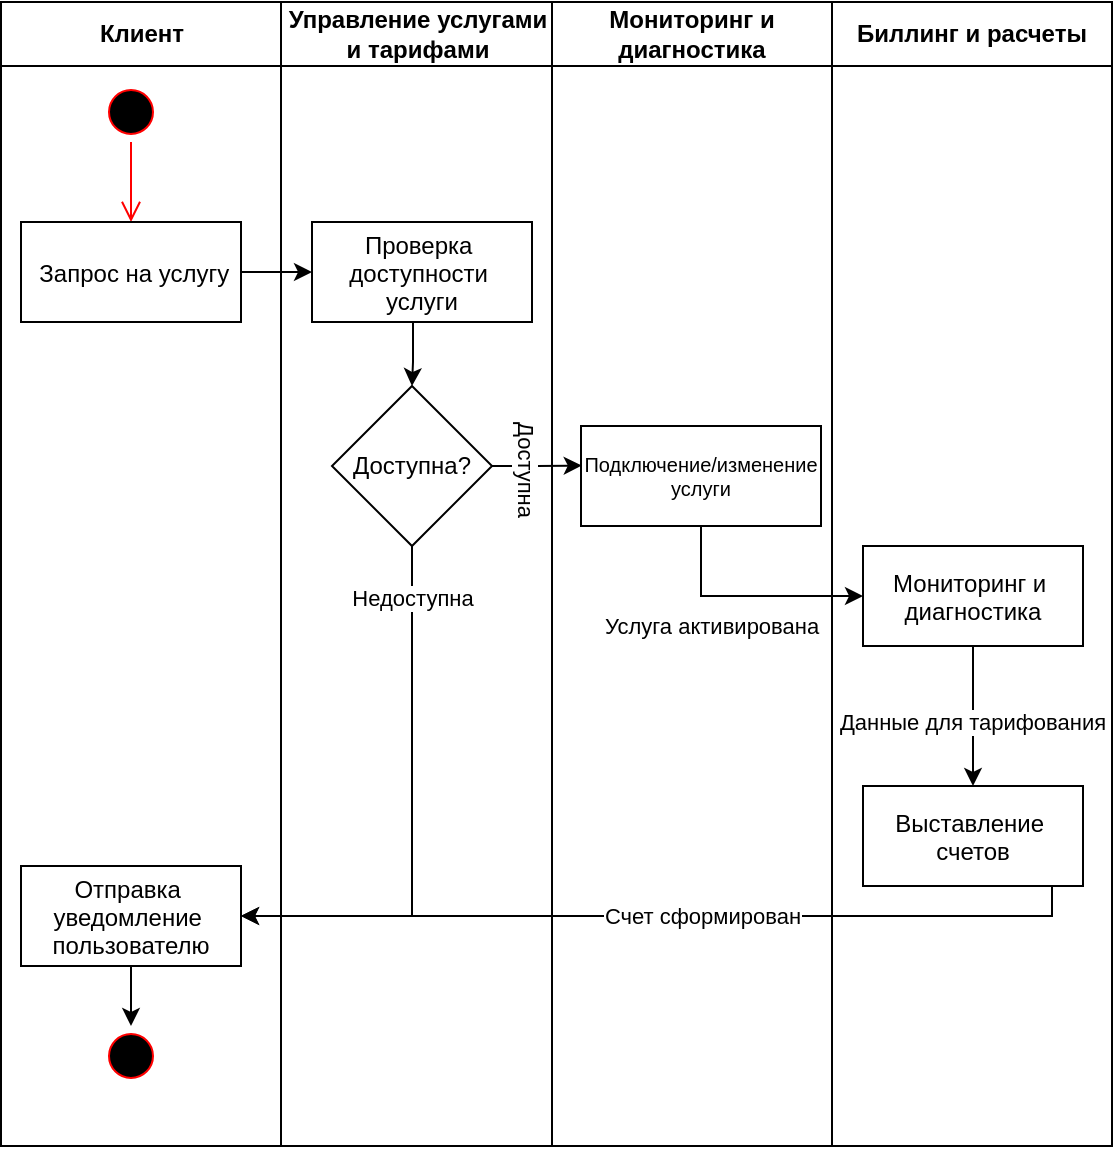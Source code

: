 <mxfile version="26.0.16">
  <diagram name="Page-1" id="e7e014a7-5840-1c2e-5031-d8a46d1fe8dd">
    <mxGraphModel dx="1185" dy="658" grid="1" gridSize="10" guides="1" tooltips="1" connect="1" arrows="1" fold="1" page="1" pageScale="1" pageWidth="1169" pageHeight="826" background="none" math="0" shadow="0">
      <root>
        <mxCell id="0" />
        <mxCell id="1" parent="0" />
        <mxCell id="2" value="Клиент" style="swimlane;whiteSpace=wrap;startSize=32;" parent="1" vertex="1">
          <mxGeometry x="164.5" y="128" width="140" height="572" as="geometry" />
        </mxCell>
        <mxCell id="5" value="" style="ellipse;shape=startState;fillColor=#000000;strokeColor=#ff0000;" parent="2" vertex="1">
          <mxGeometry x="50" y="40" width="30" height="30" as="geometry" />
        </mxCell>
        <mxCell id="6" value="" style="edgeStyle=elbowEdgeStyle;elbow=horizontal;verticalAlign=bottom;endArrow=open;endSize=8;strokeColor=light-dark(#FF0000,#FFFFFF);endFill=1;rounded=0" parent="2" source="5" target="7" edge="1">
          <mxGeometry x="100" y="40" as="geometry">
            <mxPoint x="65" y="110" as="targetPoint" />
          </mxGeometry>
        </mxCell>
        <mxCell id="7" value=" Запрос на услугу" style="" parent="2" vertex="1">
          <mxGeometry x="10" y="110" width="110" height="50" as="geometry" />
        </mxCell>
        <mxCell id="7eUBQLWgmpvttzLw3HZT-52" value="" style="ellipse;shape=startState;fillColor=#000000;strokeColor=#ff0000;" parent="2" vertex="1">
          <mxGeometry x="50" y="512" width="30" height="30" as="geometry" />
        </mxCell>
        <mxCell id="7eUBQLWgmpvttzLw3HZT-56" style="edgeStyle=orthogonalEdgeStyle;rounded=0;orthogonalLoop=1;jettySize=auto;html=1;entryX=0.5;entryY=0;entryDx=0;entryDy=0;" parent="2" source="7eUBQLWgmpvttzLw3HZT-55" target="7eUBQLWgmpvttzLw3HZT-52" edge="1">
          <mxGeometry relative="1" as="geometry" />
        </mxCell>
        <mxCell id="7eUBQLWgmpvttzLw3HZT-55" value="Отправка &#xa;уведомление &#xa;пользователю" style="" parent="2" vertex="1">
          <mxGeometry x="10" y="432" width="110" height="50" as="geometry" />
        </mxCell>
        <mxCell id="3" value="Управление услугами и тарифами" style="swimlane;whiteSpace=wrap;startSize=32;" parent="1" vertex="1">
          <mxGeometry x="304.5" y="128" width="135.5" height="572" as="geometry" />
        </mxCell>
        <mxCell id="-B9twnQXUwKsBrcXHwGq-15" style="edgeStyle=orthogonalEdgeStyle;rounded=0;orthogonalLoop=1;jettySize=auto;html=1;entryX=0.5;entryY=0;entryDx=0;entryDy=0;" parent="3" source="7eUBQLWgmpvttzLw3HZT-50" target="-B9twnQXUwKsBrcXHwGq-11" edge="1">
          <mxGeometry relative="1" as="geometry">
            <Array as="points">
              <mxPoint x="66" y="180" />
              <mxPoint x="66" y="180" />
            </Array>
          </mxGeometry>
        </mxCell>
        <mxCell id="7eUBQLWgmpvttzLw3HZT-50" value="Проверка &#xa;доступности &#xa;услуги" style="" parent="3" vertex="1">
          <mxGeometry x="15.5" y="110" width="110" height="50" as="geometry" />
        </mxCell>
        <mxCell id="zhdpt3BsGZyK0Pp7zCkz-7" value="Подключение/изменение&#xa;услуги" style="fontSize=10;" parent="3" vertex="1">
          <mxGeometry x="150" y="212" width="120" height="50" as="geometry" />
        </mxCell>
        <mxCell id="-B9twnQXUwKsBrcXHwGq-11" value="Доступна?" style="rhombus;whiteSpace=wrap;html=1;" parent="3" vertex="1">
          <mxGeometry x="25.5" y="192" width="80" height="80" as="geometry" />
        </mxCell>
        <mxCell id="-B9twnQXUwKsBrcXHwGq-16" style="edgeStyle=orthogonalEdgeStyle;rounded=0;orthogonalLoop=1;jettySize=auto;html=1;entryX=0.003;entryY=0.395;entryDx=0;entryDy=0;entryPerimeter=0;" parent="3" source="-B9twnQXUwKsBrcXHwGq-11" target="zhdpt3BsGZyK0Pp7zCkz-7" edge="1">
          <mxGeometry relative="1" as="geometry" />
        </mxCell>
        <mxCell id="-B9twnQXUwKsBrcXHwGq-17" value="Доступна" style="edgeLabel;html=1;align=center;verticalAlign=middle;resizable=0;points=[];rotation=90;" parent="-B9twnQXUwKsBrcXHwGq-16" vertex="1" connectable="0">
          <mxGeometry x="-0.245" y="-1" relative="1" as="geometry">
            <mxPoint as="offset" />
          </mxGeometry>
        </mxCell>
        <mxCell id="4" value="Мониторинг и диагностика" style="swimlane;whiteSpace=wrap;startSize=32;" parent="1" vertex="1">
          <mxGeometry x="440" y="128" width="140" height="572" as="geometry" />
        </mxCell>
        <mxCell id="zhdpt3BsGZyK0Pp7zCkz-11" value="Мониторинг и &#xa;диагностика" style="" parent="4" vertex="1">
          <mxGeometry x="155.5" y="272" width="110" height="50" as="geometry" />
        </mxCell>
        <mxCell id="7eUBQLWgmpvttzLw3HZT-51" style="edgeStyle=orthogonalEdgeStyle;rounded=0;orthogonalLoop=1;jettySize=auto;html=1;entryX=0;entryY=0.5;entryDx=0;entryDy=0;" parent="1" source="7" target="7eUBQLWgmpvttzLw3HZT-50" edge="1">
          <mxGeometry relative="1" as="geometry" />
        </mxCell>
        <mxCell id="zhdpt3BsGZyK0Pp7zCkz-12" style="edgeStyle=orthogonalEdgeStyle;rounded=0;orthogonalLoop=1;jettySize=auto;html=1;entryX=0;entryY=0.5;entryDx=0;entryDy=0;" parent="1" source="zhdpt3BsGZyK0Pp7zCkz-7" target="zhdpt3BsGZyK0Pp7zCkz-11" edge="1">
          <mxGeometry relative="1" as="geometry">
            <Array as="points">
              <mxPoint x="515" y="385" />
            </Array>
          </mxGeometry>
        </mxCell>
        <mxCell id="zhdpt3BsGZyK0Pp7zCkz-13" value="&amp;nbsp;Услуга активирована" style="edgeLabel;html=1;align=center;verticalAlign=middle;resizable=0;points=[];rotation=0;" parent="zhdpt3BsGZyK0Pp7zCkz-12" vertex="1" connectable="0">
          <mxGeometry x="-0.053" y="1" relative="1" as="geometry">
            <mxPoint x="-17" y="16" as="offset" />
          </mxGeometry>
        </mxCell>
        <mxCell id="zhdpt3BsGZyK0Pp7zCkz-14" value="Биллинг и расчеты" style="swimlane;whiteSpace=wrap;startSize=32;" parent="1" vertex="1">
          <mxGeometry x="580" y="128" width="140" height="572" as="geometry" />
        </mxCell>
        <mxCell id="zhdpt3BsGZyK0Pp7zCkz-15" value="Выставление &#xa;счетов" style="" parent="zhdpt3BsGZyK0Pp7zCkz-14" vertex="1">
          <mxGeometry x="15.5" y="392" width="110" height="50" as="geometry" />
        </mxCell>
        <mxCell id="hylm8lDENWB4ft8J97Fl-7" style="edgeStyle=orthogonalEdgeStyle;rounded=0;orthogonalLoop=1;jettySize=auto;html=1;entryX=1;entryY=0.5;entryDx=0;entryDy=0;" parent="1" source="zhdpt3BsGZyK0Pp7zCkz-15" target="7eUBQLWgmpvttzLw3HZT-55" edge="1">
          <mxGeometry relative="1" as="geometry">
            <Array as="points">
              <mxPoint x="690" y="585" />
            </Array>
          </mxGeometry>
        </mxCell>
        <mxCell id="hylm8lDENWB4ft8J97Fl-8" value="Счет сформирован" style="edgeLabel;html=1;align=center;verticalAlign=middle;resizable=0;points=[];" parent="hylm8lDENWB4ft8J97Fl-7" vertex="1" connectable="0">
          <mxGeometry x="-0.493" y="3" relative="1" as="geometry">
            <mxPoint x="-84" y="-3" as="offset" />
          </mxGeometry>
        </mxCell>
        <mxCell id="-B9twnQXUwKsBrcXHwGq-9" style="edgeStyle=orthogonalEdgeStyle;rounded=0;orthogonalLoop=1;jettySize=auto;html=1;entryX=0.5;entryY=0;entryDx=0;entryDy=0;" parent="1" source="zhdpt3BsGZyK0Pp7zCkz-11" target="zhdpt3BsGZyK0Pp7zCkz-15" edge="1">
          <mxGeometry relative="1" as="geometry" />
        </mxCell>
        <mxCell id="-B9twnQXUwKsBrcXHwGq-10" value="Данные для тарифования" style="edgeLabel;html=1;align=center;verticalAlign=middle;resizable=0;points=[];" parent="-B9twnQXUwKsBrcXHwGq-9" vertex="1" connectable="0">
          <mxGeometry x="0.067" y="-1" relative="1" as="geometry">
            <mxPoint as="offset" />
          </mxGeometry>
        </mxCell>
        <mxCell id="-B9twnQXUwKsBrcXHwGq-13" style="edgeStyle=orthogonalEdgeStyle;rounded=0;orthogonalLoop=1;jettySize=auto;html=1;entryX=1;entryY=0.5;entryDx=0;entryDy=0;" parent="1" source="-B9twnQXUwKsBrcXHwGq-11" target="7eUBQLWgmpvttzLw3HZT-55" edge="1">
          <mxGeometry relative="1" as="geometry">
            <Array as="points">
              <mxPoint x="370" y="585" />
            </Array>
          </mxGeometry>
        </mxCell>
        <mxCell id="-B9twnQXUwKsBrcXHwGq-18" value="Недоступна" style="edgeLabel;html=1;align=center;verticalAlign=middle;resizable=0;points=[];" parent="-B9twnQXUwKsBrcXHwGq-13" vertex="1" connectable="0">
          <mxGeometry x="-0.479" relative="1" as="geometry">
            <mxPoint y="-45" as="offset" />
          </mxGeometry>
        </mxCell>
      </root>
    </mxGraphModel>
  </diagram>
</mxfile>
